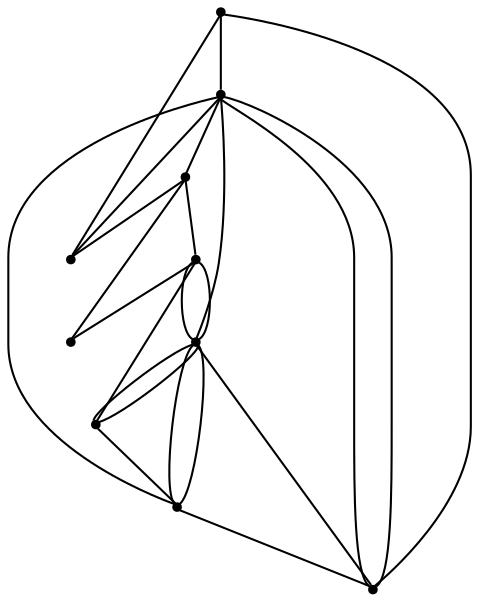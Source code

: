 graph {
  node [shape=point,comment="{\"directed\":false,\"doi\":\"10.1007/978-3-642-18469-7_25\",\"figure\":\"? (4)\"}"]

  v0 [pos="1343.7875447148845,1788.1562835457917"]
  v1 [pos="1343.7857630525032,1884.6799707243463"]
  v2 [pos="1247.1995546554213,1884.6799707243463"]
  v3 [pos="1343.7875447148845,1981.1995882429007"]
  v4 [pos="1343.7857630525032,2077.7232754214556"]
  v5 [pos="1247.1995546554213,2077.7232754214556"]
  v6 [pos="1150.6114373343596,1788.1562835457917"]
  v7 [pos="1150.6114373343596,1981.1995882429007"]
  v8 [pos="1054.0216974279151,1884.6799707243463"]
  v9 [pos="1054.0233518286977,2077.7232754214556"]

  v0 -- v2 [id="-1",pos="1343.7875447148845,1788.1562835457917 1247.2001909634146,1788.1537400082916 1247.2001909634146,1788.1537400082916 1247.2001909634146,1788.1537400082916 1247.1995546554213,1884.6799707243463 1247.1995546554213,1884.6799707243463 1247.1995546554213,1884.6799707243463"]
  v9 -- v8 [id="-2",pos="1054.0233518286977,2077.7232754214556 1054.0240199520906,1981.2012415422757 1054.0240199520906,1981.2012415422757 1054.0240199520906,1981.2012415422757 1054.0216974279151,1884.6799707243463 1054.0216974279151,1884.6799707243463 1054.0216974279151,1884.6799707243463"]
  v9 -- v7 [id="-3",pos="1054.0233518286977,2077.7232754214556 1054.0240199520906,1981.2012415422757 1054.0240199520906,1981.2012415422757 1054.0240199520906,1981.2012415422757 1150.6114373343596,1981.1995882429007 1150.6114373343596,1981.1995882429007 1150.6114373343596,1981.1995882429007"]
  v8 -- v6 [id="-4",pos="1054.0216974279151,1884.6799707243463 1054.0240199520906,1788.1537400082916 1054.0240199520906,1788.1537400082916 1054.0240199520906,1788.1537400082916 1150.6114373343596,1788.1562835457917 1150.6114373343596,1788.1562835457917 1150.6114373343596,1788.1562835457917"]
  v8 -- v2 [id="-5",pos="1054.0216974279151,1884.6799707243463 1150.612073642353,1884.6774271868462 1150.612073642353,1884.6774271868462 1150.612073642353,1884.6774271868462 1247.1995546554213,1884.6799707243463 1247.1995546554213,1884.6799707243463 1247.1995546554213,1884.6799707243463"]
  v9 -- v5 [id="-7",pos="1054.0233518286977,2077.7232754214556 1150.612073642353,2077.7249287208306 1150.612073642353,2077.7249287208306 1150.612073642353,2077.7249287208306 1247.1995546554213,2077.7232754214556 1247.1995546554213,2077.7232754214556 1247.1995546554213,2077.7232754214556"]
  v7 -- v9 [id="-8",pos="1150.6114373343596,1981.1995882429007 1150.612073642353,2077.7249287208306 1150.612073642353,2077.7249287208306 1150.612073642353,2077.7249287208306 1054.0233518286977,2077.7232754214556 1054.0233518286977,2077.7232754214556 1054.0233518286977,2077.7232754214556"]
  v7 -- v2 [id="-9",pos="1150.6114373343596,1981.1995882429007 1247.200063701816,1981.2012415422757 1247.200063701816,1981.2012415422757 1247.200063701816,1981.2012415422757 1247.1995546554213,1884.6799707243463 1247.1995546554213,1884.6799707243463 1247.1995546554213,1884.6799707243463"]
  v7 -- v8 [id="-10",pos="1150.6114373343596,1981.1995882429007 1054.0240199520906,1981.2012415422757 1054.0240199520906,1981.2012415422757 1054.0240199520906,1981.2012415422757 1054.0216974279151,1884.6799707243463 1054.0216974279151,1884.6799707243463 1054.0216974279151,1884.6799707243463"]
  v7 -- v6 [id="-11",pos="1150.6114373343596,1981.1995882429007 1150.612073642353,1884.6774271868462 1150.612073642353,1884.6774271868462 1150.612073642353,1884.6774271868462 1150.6114373343596,1788.1562835457917 1150.6114373343596,1788.1562835457917 1150.6114373343596,1788.1562835457917"]
  v6 -- v2 [id="-12",pos="1150.6114373343596,1788.1562835457917 1150.612073642353,1884.6774271868462 1150.612073642353,1884.6774271868462 1150.612073642353,1884.6774271868462 1247.1995546554213,1884.6799707243463 1247.1995546554213,1884.6799707243463 1247.1995546554213,1884.6799707243463"]
  v6 -- v0 [id="-13",pos="1150.6114373343596,1788.1562835457917 1247.200063701816,1788.1537400082916 1247.200063701816,1788.1537400082916 1247.200063701816,1788.1537400082916 1343.7875447148845,1788.1562835457917 1343.7875447148845,1788.1562835457917 1343.7875447148845,1788.1562835457917"]
  v5 -- v4 [id="-14",pos="1247.1995546554213,2077.7232754214556 1343.7857630525032,2077.7232754214556 1343.7857630525032,2077.7232754214556 1343.7857630525032,2077.7232754214556"]
  v5 -- v7 [id="-15",pos="1247.1995546554213,2077.7232754214556 1150.612073642353,2077.7249287208306 1150.612073642353,2077.7249287208306 1150.612073642353,2077.7249287208306 1150.6114373343596,1981.1995882429007 1150.6114373343596,1981.1995882429007 1150.6114373343596,1981.1995882429007"]
  v3 -- v5 [id="-16",pos="1343.7875447148845,1981.1995882429007 1247.200063701816,1981.2012415422757 1247.200063701816,1981.2012415422757 1247.200063701816,1981.2012415422757 1247.1995546554213,2077.7232754214556 1247.1995546554213,2077.7232754214556 1247.1995546554213,2077.7232754214556"]
  v8 -- v7 [id="-17",pos="1054.0216974279151,1884.6799707243463 1150.612073642353,1884.6774271868462 1150.612073642353,1884.6774271868462 1150.612073642353,1884.6774271868462 1150.6114373343596,1981.1995882429007 1150.6114373343596,1981.1995882429007 1150.6114373343596,1981.1995882429007"]
  v2 -- v1 [id="-18",pos="1247.1995546554213,1884.6799707243463 1343.7857630525032,1884.6799707243463 1343.7857630525032,1884.6799707243463 1343.7857630525032,1884.6799707243463"]
  v5 -- v7 [id="-19",pos="1247.1995546554213,2077.7232754214556 1247.200063701816,1981.2012415422757 1247.200063701816,1981.2012415422757 1247.200063701816,1981.2012415422757 1150.6114373343596,1981.1995882429007 1150.6114373343596,1981.1995882429007 1150.6114373343596,1981.1995882429007"]
  v2 -- v6 [id="-20",pos="1247.1995546554213,1884.6799707243463 1247.200063701816,1788.1537400082916 1247.200063701816,1788.1537400082916 1247.200063701816,1788.1537400082916 1150.6114373343596,1788.1562835457917 1150.6114373343596,1788.1562835457917 1150.6114373343596,1788.1562835457917"]
  v2 -- v3 [id="-21",pos="1247.1995546554213,1884.6799707243463 1247.200063701816,1981.2011143654008 1247.200063701816,1981.2011143654008 1247.200063701816,1981.2011143654008 1343.7875447148845,1981.1995882429007 1343.7875447148845,1981.1995882429007 1343.7875447148845,1981.1995882429007"]
  v4 -- v3 [id="-23",pos="1343.7857630525032,2077.7232754214556 1343.7875447148845,1981.1995882429007 1343.7875447148845,1981.1995882429007 1343.7875447148845,1981.1995882429007"]
  v3 -- v1 [id="-25",pos="1343.7875447148845,1981.1995882429007 1343.7857630525032,1884.6799707243463 1343.7857630525032,1884.6799707243463 1343.7857630525032,1884.6799707243463"]
  v1 -- v0 [id="-27",pos="1343.7857630525032,1884.6799707243463 1343.7875447148845,1788.1562835457917 1343.7875447148845,1788.1562835457917 1343.7875447148845,1788.1562835457917"]
}